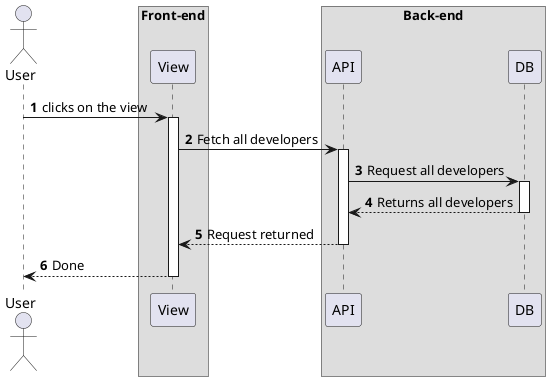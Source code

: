 @startuml
autonumber

actor User as U

box "Front-end"
participant View as A
end box

box "Back-end"
participant API as B
participant DB as C
end box

U -> A : clicks on the view
activate A

A -> B : Fetch all developers
activate B

B -> C : Request all developers
activate C

C  --> B : Returns all developers
deactivate C

B --> A : Request returned
deactivate B

A --> U : Done
deactivate A
@enduml
